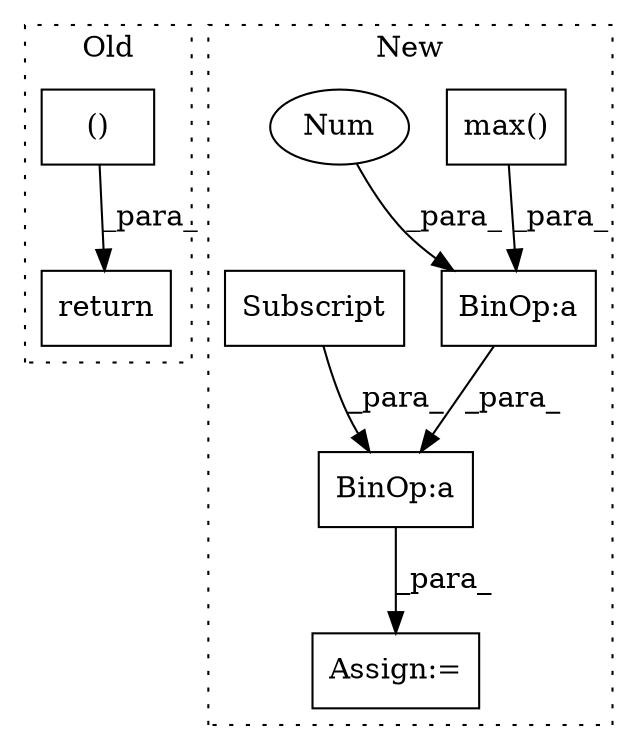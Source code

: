 digraph G {
subgraph cluster0 {
1 [label="()" a="54" s="3693" l="11" shape="box"];
4 [label="return" a="93" s="3826" l="7" shape="box"];
label = "Old";
style="dotted";
}
subgraph cluster1 {
2 [label="max()" a="75" s="3631" l="16" shape="box"];
3 [label="Assign:=" a="68" s="4006" l="3" shape="box"];
5 [label="BinOp:a" a="82" s="3648" l="3" shape="box"];
6 [label="Num" a="76" s="3651" l="1" shape="ellipse"];
7 [label="BinOp:a" a="82" s="3852" l="3" shape="box"];
8 [label="Subscript" a="63" s="3855,0" l="20,0" shape="box"];
label = "New";
style="dotted";
}
1 -> 4 [label="_para_"];
2 -> 5 [label="_para_"];
5 -> 7 [label="_para_"];
6 -> 5 [label="_para_"];
7 -> 3 [label="_para_"];
8 -> 7 [label="_para_"];
}